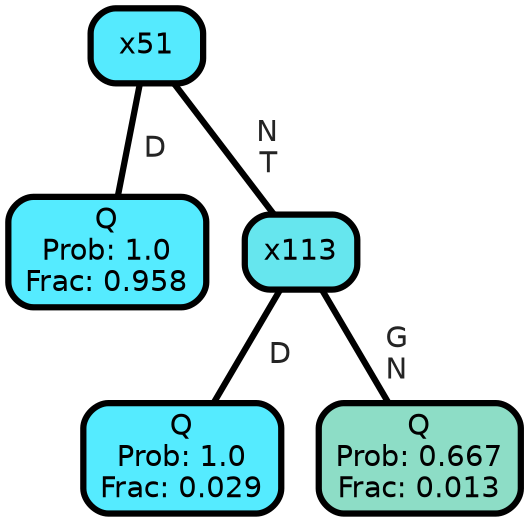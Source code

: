 graph Tree {
node [shape=box, style="filled, rounded",color="black",penwidth="3",fontcolor="black",                 fontname=helvetica] ;
graph [ranksep="0 equally", splines=straight,                 bgcolor=transparent, dpi=200] ;
edge [fontname=helvetica, fontweight=bold,fontcolor=grey14,color=black] ;
0 [label="Q
Prob: 1.0
Frac: 0.958", fillcolor="#55ebff"] ;
1 [label="x51", fillcolor="#55eafe"] ;
2 [label="Q
Prob: 1.0
Frac: 0.029", fillcolor="#55ebff"] ;
3 [label="x113", fillcolor="#66e6ee"] ;
4 [label="Q
Prob: 0.667
Frac: 0.013", fillcolor="#8dddc6"] ;
1 -- 0 [label=" D",penwidth=3] ;
1 -- 3 [label=" N\n T",penwidth=3] ;
3 -- 2 [label=" D",penwidth=3] ;
3 -- 4 [label=" G\n N",penwidth=3] ;
{rank = same;}}